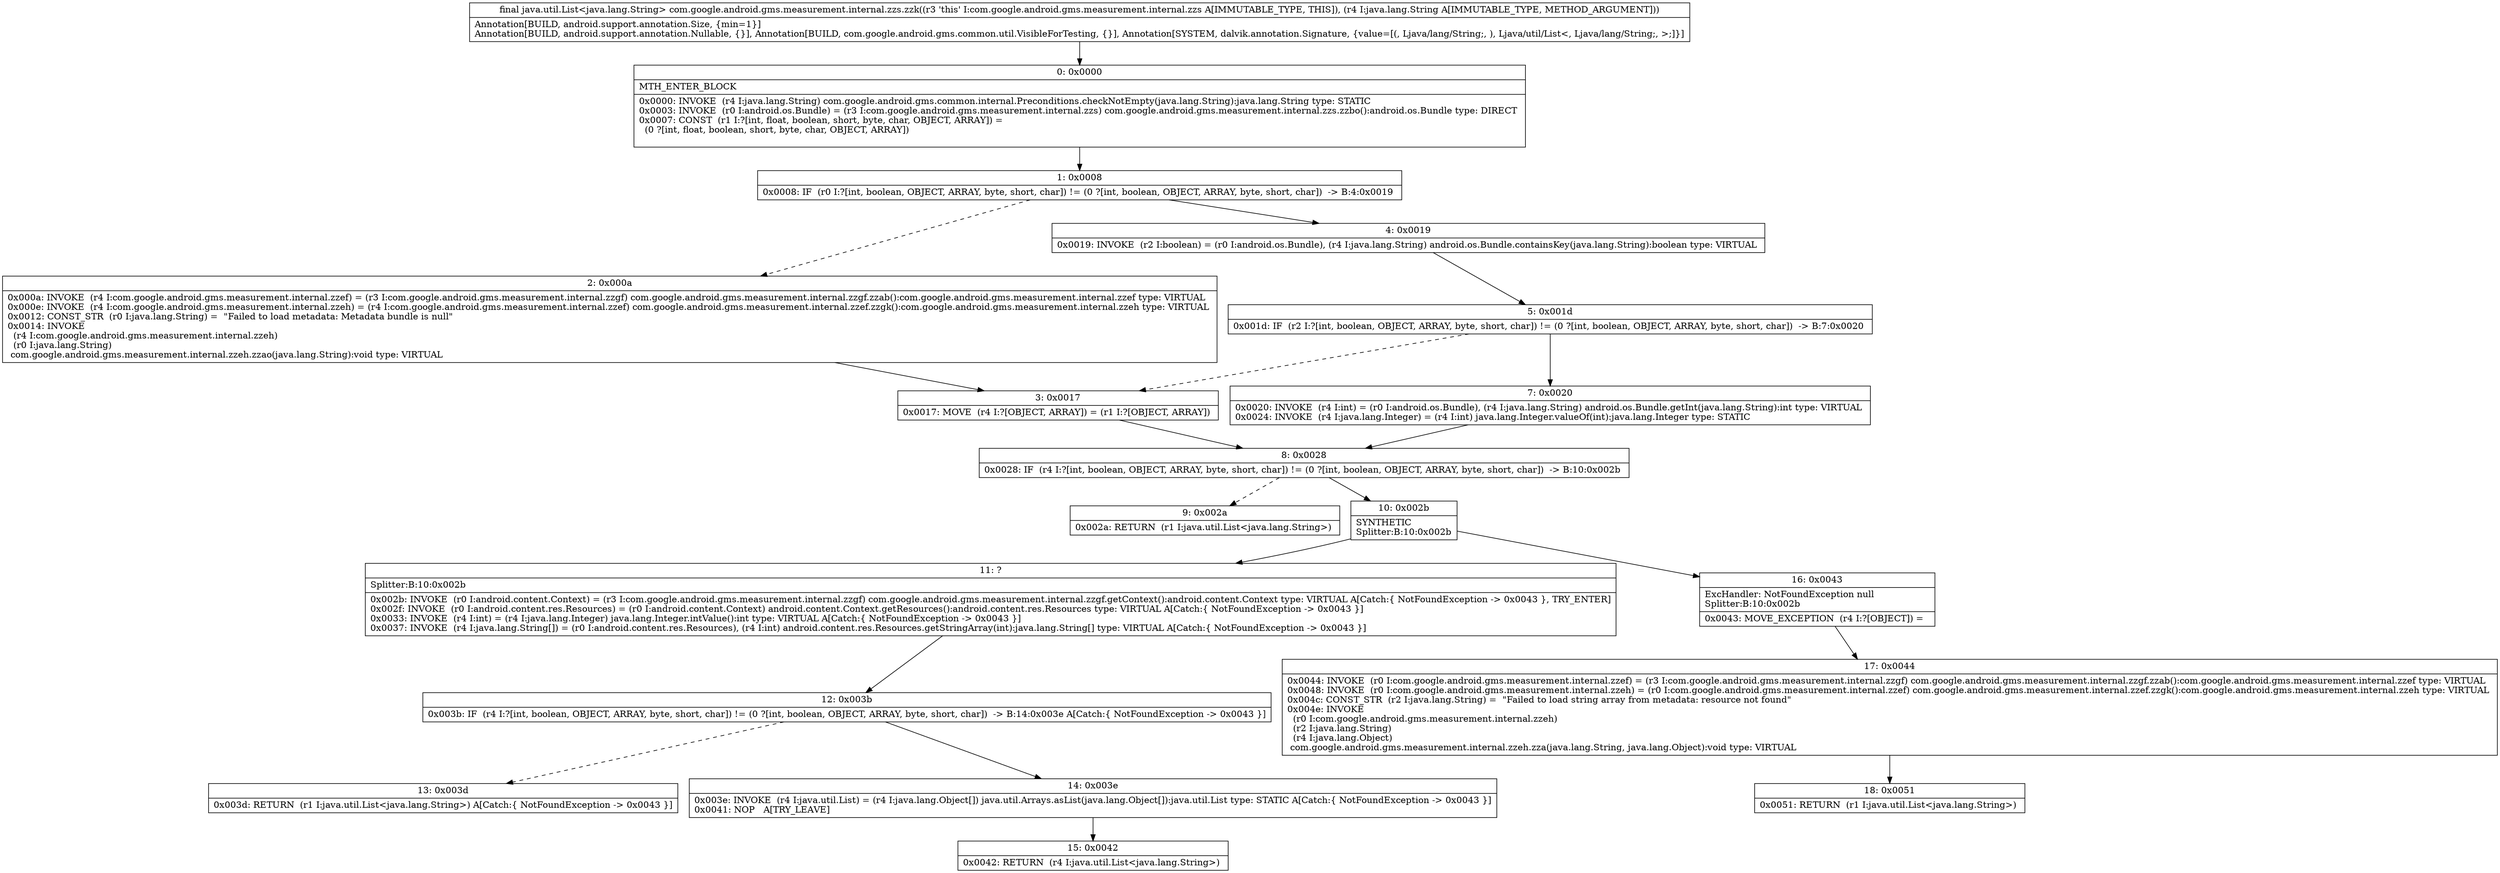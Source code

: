 digraph "CFG forcom.google.android.gms.measurement.internal.zzs.zzk(Ljava\/lang\/String;)Ljava\/util\/List;" {
Node_0 [shape=record,label="{0\:\ 0x0000|MTH_ENTER_BLOCK\l|0x0000: INVOKE  (r4 I:java.lang.String) com.google.android.gms.common.internal.Preconditions.checkNotEmpty(java.lang.String):java.lang.String type: STATIC \l0x0003: INVOKE  (r0 I:android.os.Bundle) = (r3 I:com.google.android.gms.measurement.internal.zzs) com.google.android.gms.measurement.internal.zzs.zzbo():android.os.Bundle type: DIRECT \l0x0007: CONST  (r1 I:?[int, float, boolean, short, byte, char, OBJECT, ARRAY]) = \l  (0 ?[int, float, boolean, short, byte, char, OBJECT, ARRAY])\l \l}"];
Node_1 [shape=record,label="{1\:\ 0x0008|0x0008: IF  (r0 I:?[int, boolean, OBJECT, ARRAY, byte, short, char]) != (0 ?[int, boolean, OBJECT, ARRAY, byte, short, char])  \-\> B:4:0x0019 \l}"];
Node_2 [shape=record,label="{2\:\ 0x000a|0x000a: INVOKE  (r4 I:com.google.android.gms.measurement.internal.zzef) = (r3 I:com.google.android.gms.measurement.internal.zzgf) com.google.android.gms.measurement.internal.zzgf.zzab():com.google.android.gms.measurement.internal.zzef type: VIRTUAL \l0x000e: INVOKE  (r4 I:com.google.android.gms.measurement.internal.zzeh) = (r4 I:com.google.android.gms.measurement.internal.zzef) com.google.android.gms.measurement.internal.zzef.zzgk():com.google.android.gms.measurement.internal.zzeh type: VIRTUAL \l0x0012: CONST_STR  (r0 I:java.lang.String) =  \"Failed to load metadata: Metadata bundle is null\" \l0x0014: INVOKE  \l  (r4 I:com.google.android.gms.measurement.internal.zzeh)\l  (r0 I:java.lang.String)\l com.google.android.gms.measurement.internal.zzeh.zzao(java.lang.String):void type: VIRTUAL \l}"];
Node_3 [shape=record,label="{3\:\ 0x0017|0x0017: MOVE  (r4 I:?[OBJECT, ARRAY]) = (r1 I:?[OBJECT, ARRAY]) \l}"];
Node_4 [shape=record,label="{4\:\ 0x0019|0x0019: INVOKE  (r2 I:boolean) = (r0 I:android.os.Bundle), (r4 I:java.lang.String) android.os.Bundle.containsKey(java.lang.String):boolean type: VIRTUAL \l}"];
Node_5 [shape=record,label="{5\:\ 0x001d|0x001d: IF  (r2 I:?[int, boolean, OBJECT, ARRAY, byte, short, char]) != (0 ?[int, boolean, OBJECT, ARRAY, byte, short, char])  \-\> B:7:0x0020 \l}"];
Node_7 [shape=record,label="{7\:\ 0x0020|0x0020: INVOKE  (r4 I:int) = (r0 I:android.os.Bundle), (r4 I:java.lang.String) android.os.Bundle.getInt(java.lang.String):int type: VIRTUAL \l0x0024: INVOKE  (r4 I:java.lang.Integer) = (r4 I:int) java.lang.Integer.valueOf(int):java.lang.Integer type: STATIC \l}"];
Node_8 [shape=record,label="{8\:\ 0x0028|0x0028: IF  (r4 I:?[int, boolean, OBJECT, ARRAY, byte, short, char]) != (0 ?[int, boolean, OBJECT, ARRAY, byte, short, char])  \-\> B:10:0x002b \l}"];
Node_9 [shape=record,label="{9\:\ 0x002a|0x002a: RETURN  (r1 I:java.util.List\<java.lang.String\>) \l}"];
Node_10 [shape=record,label="{10\:\ 0x002b|SYNTHETIC\lSplitter:B:10:0x002b\l}"];
Node_11 [shape=record,label="{11\:\ ?|Splitter:B:10:0x002b\l|0x002b: INVOKE  (r0 I:android.content.Context) = (r3 I:com.google.android.gms.measurement.internal.zzgf) com.google.android.gms.measurement.internal.zzgf.getContext():android.content.Context type: VIRTUAL A[Catch:\{ NotFoundException \-\> 0x0043 \}, TRY_ENTER]\l0x002f: INVOKE  (r0 I:android.content.res.Resources) = (r0 I:android.content.Context) android.content.Context.getResources():android.content.res.Resources type: VIRTUAL A[Catch:\{ NotFoundException \-\> 0x0043 \}]\l0x0033: INVOKE  (r4 I:int) = (r4 I:java.lang.Integer) java.lang.Integer.intValue():int type: VIRTUAL A[Catch:\{ NotFoundException \-\> 0x0043 \}]\l0x0037: INVOKE  (r4 I:java.lang.String[]) = (r0 I:android.content.res.Resources), (r4 I:int) android.content.res.Resources.getStringArray(int):java.lang.String[] type: VIRTUAL A[Catch:\{ NotFoundException \-\> 0x0043 \}]\l}"];
Node_12 [shape=record,label="{12\:\ 0x003b|0x003b: IF  (r4 I:?[int, boolean, OBJECT, ARRAY, byte, short, char]) != (0 ?[int, boolean, OBJECT, ARRAY, byte, short, char])  \-\> B:14:0x003e A[Catch:\{ NotFoundException \-\> 0x0043 \}]\l}"];
Node_13 [shape=record,label="{13\:\ 0x003d|0x003d: RETURN  (r1 I:java.util.List\<java.lang.String\>) A[Catch:\{ NotFoundException \-\> 0x0043 \}]\l}"];
Node_14 [shape=record,label="{14\:\ 0x003e|0x003e: INVOKE  (r4 I:java.util.List) = (r4 I:java.lang.Object[]) java.util.Arrays.asList(java.lang.Object[]):java.util.List type: STATIC A[Catch:\{ NotFoundException \-\> 0x0043 \}]\l0x0041: NOP   A[TRY_LEAVE]\l}"];
Node_15 [shape=record,label="{15\:\ 0x0042|0x0042: RETURN  (r4 I:java.util.List\<java.lang.String\>) \l}"];
Node_16 [shape=record,label="{16\:\ 0x0043|ExcHandler: NotFoundException null\lSplitter:B:10:0x002b\l|0x0043: MOVE_EXCEPTION  (r4 I:?[OBJECT]) =  \l}"];
Node_17 [shape=record,label="{17\:\ 0x0044|0x0044: INVOKE  (r0 I:com.google.android.gms.measurement.internal.zzef) = (r3 I:com.google.android.gms.measurement.internal.zzgf) com.google.android.gms.measurement.internal.zzgf.zzab():com.google.android.gms.measurement.internal.zzef type: VIRTUAL \l0x0048: INVOKE  (r0 I:com.google.android.gms.measurement.internal.zzeh) = (r0 I:com.google.android.gms.measurement.internal.zzef) com.google.android.gms.measurement.internal.zzef.zzgk():com.google.android.gms.measurement.internal.zzeh type: VIRTUAL \l0x004c: CONST_STR  (r2 I:java.lang.String) =  \"Failed to load string array from metadata: resource not found\" \l0x004e: INVOKE  \l  (r0 I:com.google.android.gms.measurement.internal.zzeh)\l  (r2 I:java.lang.String)\l  (r4 I:java.lang.Object)\l com.google.android.gms.measurement.internal.zzeh.zza(java.lang.String, java.lang.Object):void type: VIRTUAL \l}"];
Node_18 [shape=record,label="{18\:\ 0x0051|0x0051: RETURN  (r1 I:java.util.List\<java.lang.String\>) \l}"];
MethodNode[shape=record,label="{final java.util.List\<java.lang.String\> com.google.android.gms.measurement.internal.zzs.zzk((r3 'this' I:com.google.android.gms.measurement.internal.zzs A[IMMUTABLE_TYPE, THIS]), (r4 I:java.lang.String A[IMMUTABLE_TYPE, METHOD_ARGUMENT]))  | Annotation[BUILD, android.support.annotation.Size, \{min=1\}]\lAnnotation[BUILD, android.support.annotation.Nullable, \{\}], Annotation[BUILD, com.google.android.gms.common.util.VisibleForTesting, \{\}], Annotation[SYSTEM, dalvik.annotation.Signature, \{value=[(, Ljava\/lang\/String;, ), Ljava\/util\/List\<, Ljava\/lang\/String;, \>;]\}]\l}"];
MethodNode -> Node_0;
Node_0 -> Node_1;
Node_1 -> Node_2[style=dashed];
Node_1 -> Node_4;
Node_2 -> Node_3;
Node_3 -> Node_8;
Node_4 -> Node_5;
Node_5 -> Node_7;
Node_5 -> Node_3[style=dashed];
Node_7 -> Node_8;
Node_8 -> Node_9[style=dashed];
Node_8 -> Node_10;
Node_10 -> Node_11;
Node_10 -> Node_16;
Node_11 -> Node_12;
Node_12 -> Node_13[style=dashed];
Node_12 -> Node_14;
Node_14 -> Node_15;
Node_16 -> Node_17;
Node_17 -> Node_18;
}

